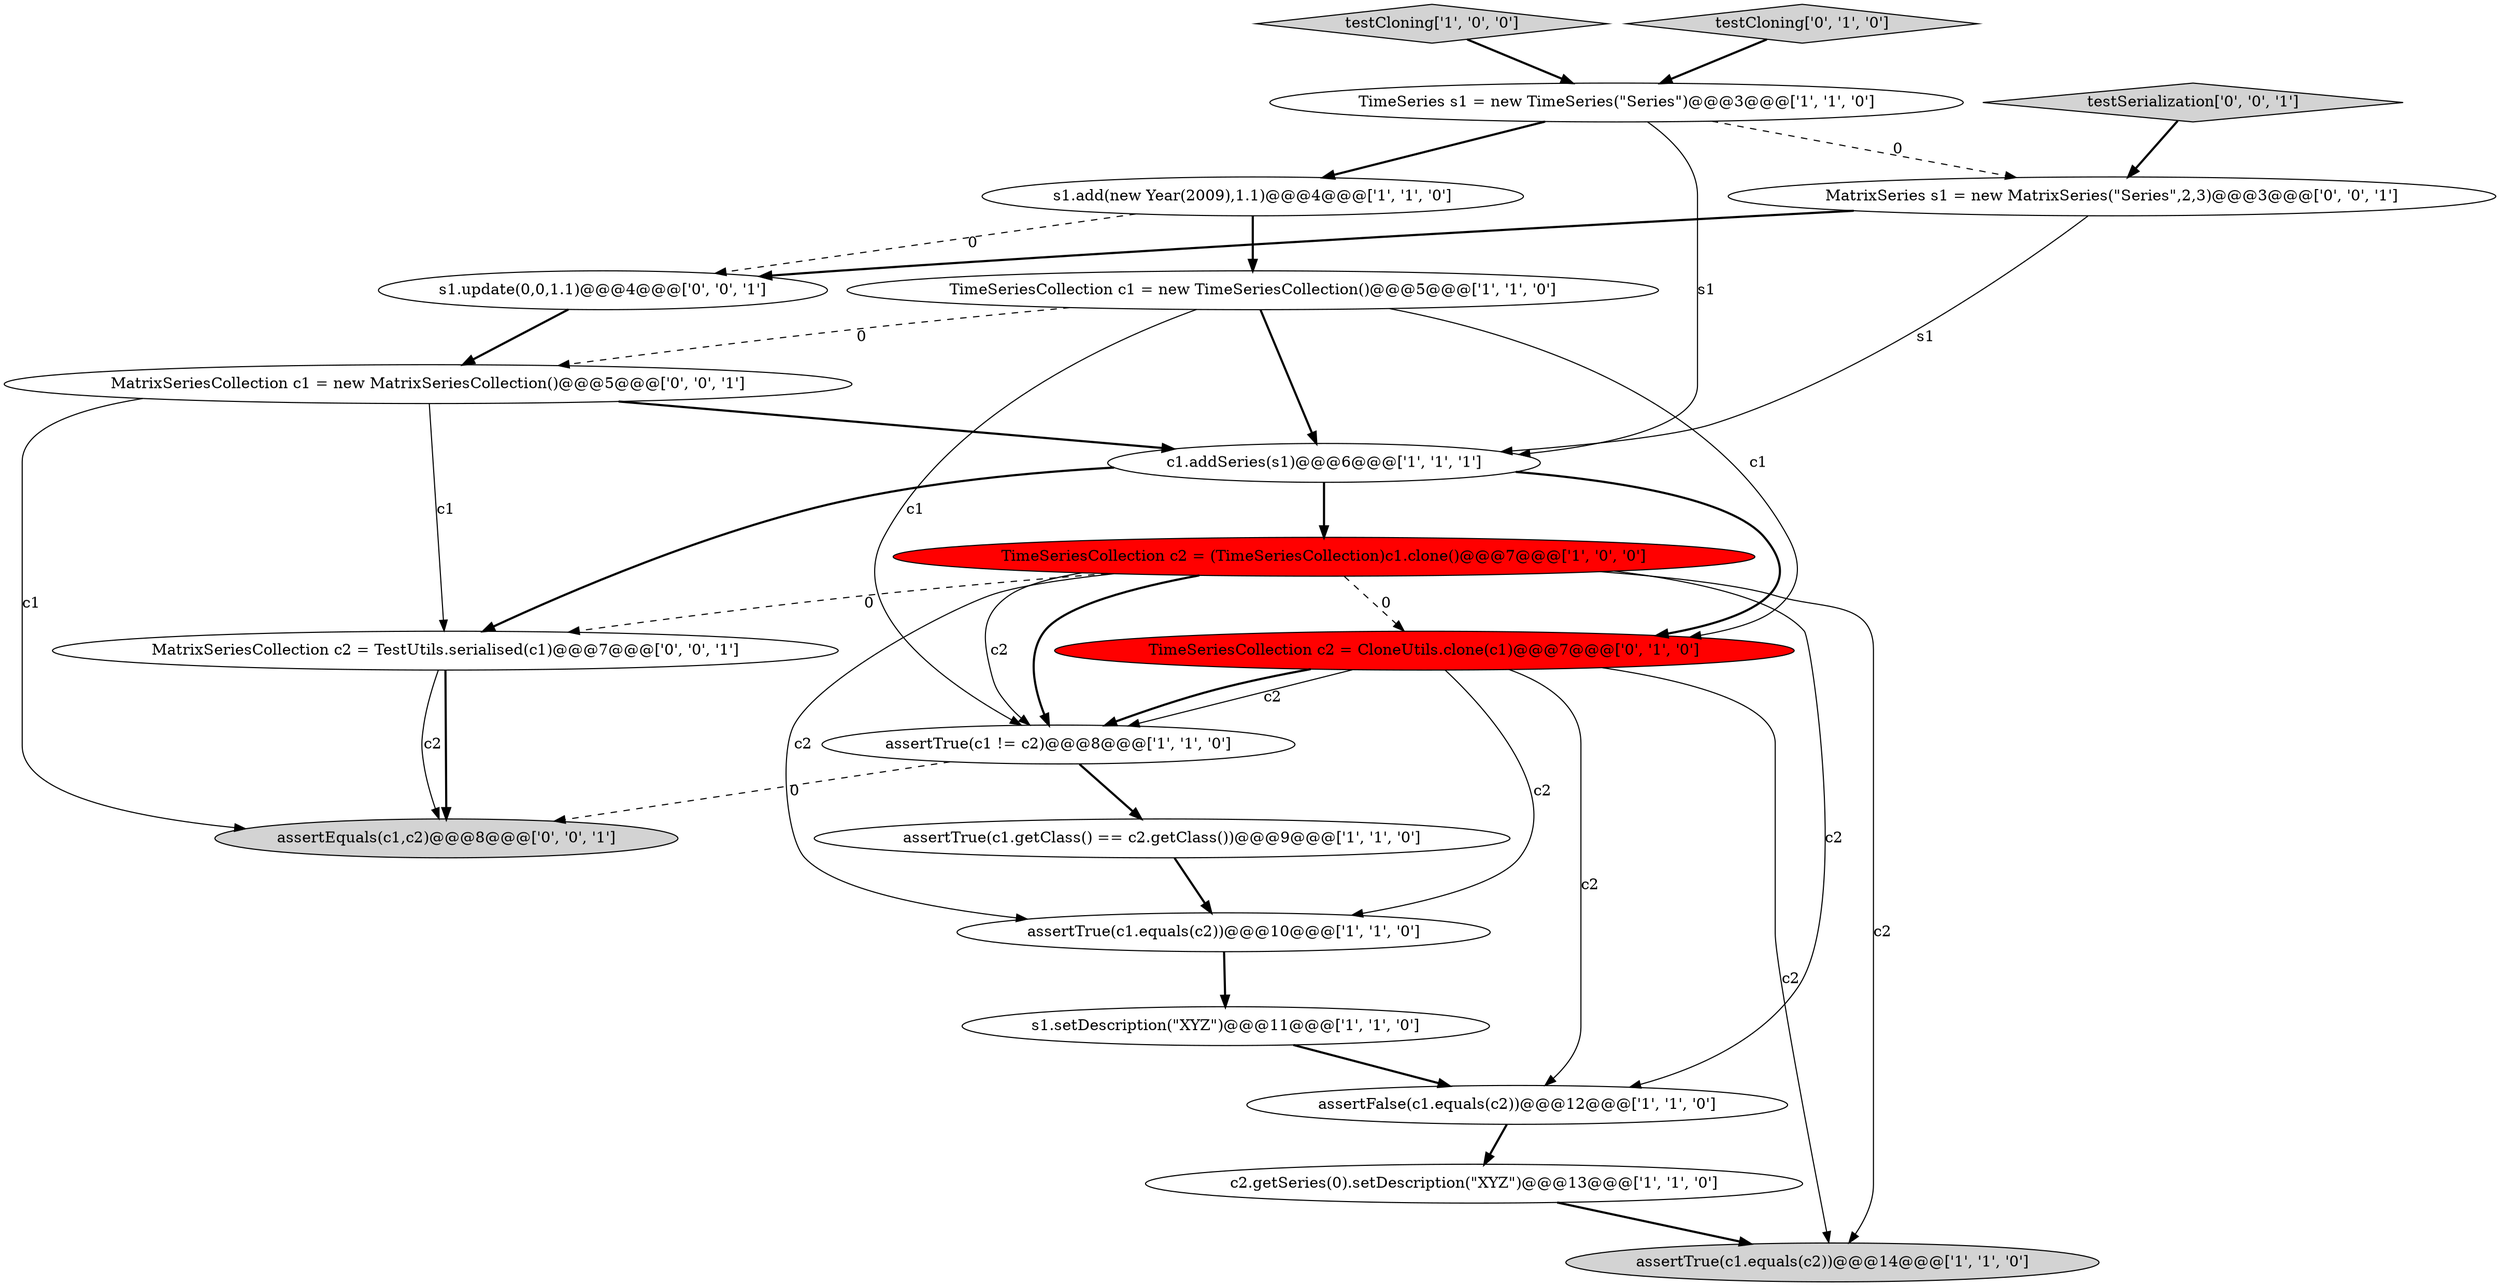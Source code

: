 digraph {
7 [style = filled, label = "TimeSeries s1 = new TimeSeries(\"Series\")@@@3@@@['1', '1', '0']", fillcolor = white, shape = ellipse image = "AAA0AAABBB1BBB"];
16 [style = filled, label = "MatrixSeries s1 = new MatrixSeries(\"Series\",2,3)@@@3@@@['0', '0', '1']", fillcolor = white, shape = ellipse image = "AAA0AAABBB3BBB"];
6 [style = filled, label = "TimeSeriesCollection c1 = new TimeSeriesCollection()@@@5@@@['1', '1', '0']", fillcolor = white, shape = ellipse image = "AAA0AAABBB1BBB"];
18 [style = filled, label = "testSerialization['0', '0', '1']", fillcolor = lightgray, shape = diamond image = "AAA0AAABBB3BBB"];
0 [style = filled, label = "assertTrue(c1.getClass() == c2.getClass())@@@9@@@['1', '1', '0']", fillcolor = white, shape = ellipse image = "AAA0AAABBB1BBB"];
14 [style = filled, label = "TimeSeriesCollection c2 = CloneUtils.clone(c1)@@@7@@@['0', '1', '0']", fillcolor = red, shape = ellipse image = "AAA1AAABBB2BBB"];
10 [style = filled, label = "s1.setDescription(\"XYZ\")@@@11@@@['1', '1', '0']", fillcolor = white, shape = ellipse image = "AAA0AAABBB1BBB"];
15 [style = filled, label = "s1.update(0,0,1.1)@@@4@@@['0', '0', '1']", fillcolor = white, shape = ellipse image = "AAA0AAABBB3BBB"];
1 [style = filled, label = "assertTrue(c1 != c2)@@@8@@@['1', '1', '0']", fillcolor = white, shape = ellipse image = "AAA0AAABBB1BBB"];
4 [style = filled, label = "testCloning['1', '0', '0']", fillcolor = lightgray, shape = diamond image = "AAA0AAABBB1BBB"];
11 [style = filled, label = "assertTrue(c1.equals(c2))@@@14@@@['1', '1', '0']", fillcolor = lightgray, shape = ellipse image = "AAA0AAABBB1BBB"];
8 [style = filled, label = "TimeSeriesCollection c2 = (TimeSeriesCollection)c1.clone()@@@7@@@['1', '0', '0']", fillcolor = red, shape = ellipse image = "AAA1AAABBB1BBB"];
5 [style = filled, label = "s1.add(new Year(2009),1.1)@@@4@@@['1', '1', '0']", fillcolor = white, shape = ellipse image = "AAA0AAABBB1BBB"];
19 [style = filled, label = "MatrixSeriesCollection c2 = TestUtils.serialised(c1)@@@7@@@['0', '0', '1']", fillcolor = white, shape = ellipse image = "AAA0AAABBB3BBB"];
13 [style = filled, label = "testCloning['0', '1', '0']", fillcolor = lightgray, shape = diamond image = "AAA0AAABBB2BBB"];
9 [style = filled, label = "c2.getSeries(0).setDescription(\"XYZ\")@@@13@@@['1', '1', '0']", fillcolor = white, shape = ellipse image = "AAA0AAABBB1BBB"];
12 [style = filled, label = "assertTrue(c1.equals(c2))@@@10@@@['1', '1', '0']", fillcolor = white, shape = ellipse image = "AAA0AAABBB1BBB"];
3 [style = filled, label = "c1.addSeries(s1)@@@6@@@['1', '1', '1']", fillcolor = white, shape = ellipse image = "AAA0AAABBB1BBB"];
2 [style = filled, label = "assertFalse(c1.equals(c2))@@@12@@@['1', '1', '0']", fillcolor = white, shape = ellipse image = "AAA0AAABBB1BBB"];
17 [style = filled, label = "MatrixSeriesCollection c1 = new MatrixSeriesCollection()@@@5@@@['0', '0', '1']", fillcolor = white, shape = ellipse image = "AAA0AAABBB3BBB"];
20 [style = filled, label = "assertEquals(c1,c2)@@@8@@@['0', '0', '1']", fillcolor = lightgray, shape = ellipse image = "AAA0AAABBB3BBB"];
6->3 [style = bold, label=""];
16->15 [style = bold, label=""];
17->20 [style = solid, label="c1"];
14->1 [style = solid, label="c2"];
8->19 [style = dashed, label="0"];
9->11 [style = bold, label=""];
7->3 [style = solid, label="s1"];
14->2 [style = solid, label="c2"];
7->16 [style = dashed, label="0"];
19->20 [style = bold, label=""];
0->12 [style = bold, label=""];
17->19 [style = solid, label="c1"];
3->14 [style = bold, label=""];
14->11 [style = solid, label="c2"];
6->17 [style = dashed, label="0"];
1->0 [style = bold, label=""];
2->9 [style = bold, label=""];
8->14 [style = dashed, label="0"];
4->7 [style = bold, label=""];
14->1 [style = bold, label=""];
19->20 [style = solid, label="c2"];
8->1 [style = solid, label="c2"];
1->20 [style = dashed, label="0"];
8->1 [style = bold, label=""];
14->12 [style = solid, label="c2"];
15->17 [style = bold, label=""];
7->5 [style = bold, label=""];
12->10 [style = bold, label=""];
16->3 [style = solid, label="s1"];
5->6 [style = bold, label=""];
8->2 [style = solid, label="c2"];
3->19 [style = bold, label=""];
13->7 [style = bold, label=""];
3->8 [style = bold, label=""];
6->14 [style = solid, label="c1"];
6->1 [style = solid, label="c1"];
17->3 [style = bold, label=""];
10->2 [style = bold, label=""];
8->11 [style = solid, label="c2"];
5->15 [style = dashed, label="0"];
8->12 [style = solid, label="c2"];
18->16 [style = bold, label=""];
}
